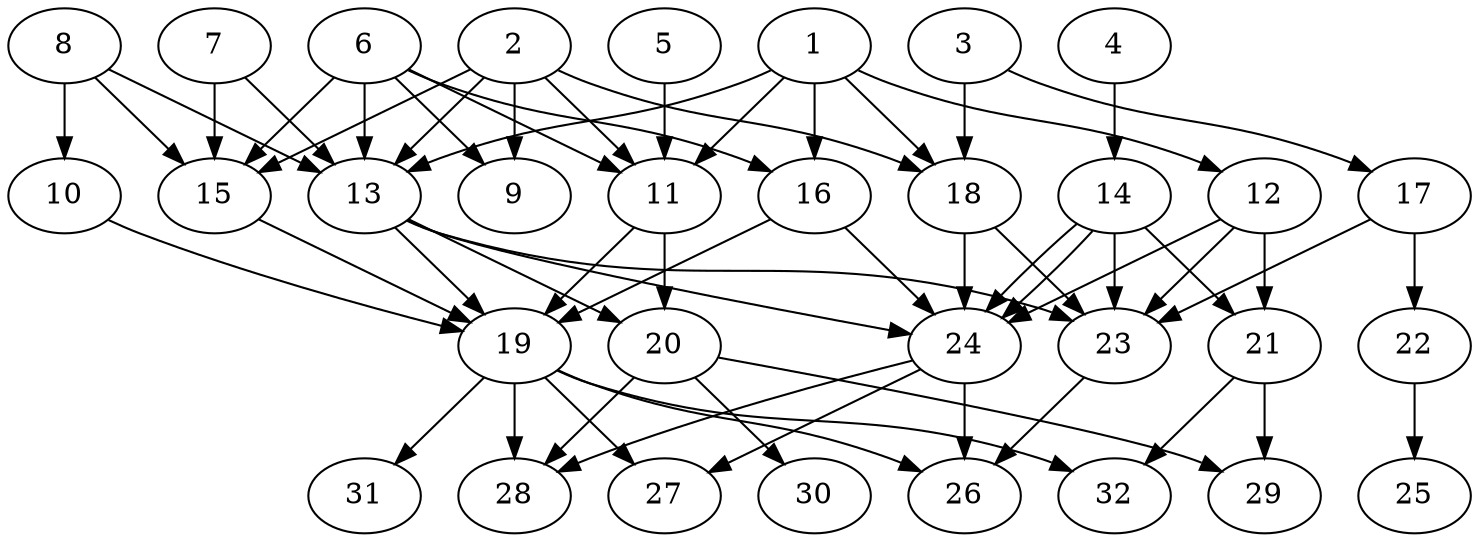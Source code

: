 // DAG (tier=2-normal, mode=compute, n=32, ccr=0.387, fat=0.651, density=0.575, regular=0.563, jump=0.117, mindata=524288, maxdata=8388608)
// DAG automatically generated by daggen at Sun Aug 24 16:33:33 2025
// /home/ermia/Project/Environments/daggen/bin/daggen --dot --ccr 0.387 --fat 0.651 --regular 0.563 --density 0.575 --jump 0.117 --mindata 524288 --maxdata 8388608 -n 32 
digraph G {
  1 [size="29341899663608288", alpha="0.12", expect_size="14670949831804144"]
  1 -> 11 [size ="33655170793472"]
  1 -> 12 [size ="33655170793472"]
  1 -> 13 [size ="33655170793472"]
  1 -> 16 [size ="33655170793472"]
  1 -> 18 [size ="33655170793472"]
  2 [size="488862885928624979968", alpha="0.08", expect_size="244431442964312489984"]
  2 -> 9 [size ="496456687419392"]
  2 -> 11 [size ="496456687419392"]
  2 -> 13 [size ="496456687419392"]
  2 -> 15 [size ="496456687419392"]
  2 -> 18 [size ="496456687419392"]
  3 [size="71805386449062199296", alpha="0.20", expect_size="35902693224531099648"]
  3 -> 17 [size ="138206351720448"]
  3 -> 18 [size ="138206351720448"]
  4 [size="305154530152210944", alpha="0.11", expect_size="152577265076105472"]
  4 -> 14 [size ="315217883955200"]
  5 [size="748132491820533", alpha="0.07", expect_size="374066245910266"]
  5 -> 11 [size ="13808395354112"]
  6 [size="162609277424400", alpha="0.10", expect_size="81304638712200"]
  6 -> 9 [size ="15515569356800"]
  6 -> 11 [size ="15515569356800"]
  6 -> 13 [size ="15515569356800"]
  6 -> 15 [size ="15515569356800"]
  6 -> 16 [size ="15515569356800"]
  7 [size="6224650940757214", alpha="0.18", expect_size="3112325470378607"]
  7 -> 13 [size ="180836989140992"]
  7 -> 15 [size ="180836989140992"]
  8 [size="37751121809508240", alpha="0.07", expect_size="18875560904754120"]
  8 -> 10 [size ="29021228236800"]
  8 -> 13 [size ="29021228236800"]
  8 -> 15 [size ="29021228236800"]
  9 [size="8170272319581773", alpha="0.12", expect_size="4085136159790886"]
  10 [size="11583493831156562", alpha="0.02", expect_size="5791746915578281"]
  10 -> 19 [size ="235635998720000"]
  11 [size="153078558901856704", alpha="0.08", expect_size="76539279450928352"]
  11 -> 19 [size ="257366863904768"]
  11 -> 20 [size ="257366863904768"]
  12 [size="2273185122309140", alpha="0.09", expect_size="1136592561154570"]
  12 -> 21 [size ="79319531520000"]
  12 -> 23 [size ="79319531520000"]
  12 -> 24 [size ="79319531520000"]
  13 [size="31189605879919788", alpha="0.06", expect_size="15594802939959894"]
  13 -> 19 [size ="33487356690432"]
  13 -> 20 [size ="33487356690432"]
  13 -> 23 [size ="33487356690432"]
  13 -> 24 [size ="33487356690432"]
  14 [size="35593872435639412", alpha="0.17", expect_size="17796936217819706"]
  14 -> 21 [size ="65813671313408"]
  14 -> 23 [size ="65813671313408"]
  14 -> 24 [size ="65813671313408"]
  14 -> 24 [size ="65813671313408"]
  15 [size="11754993738721206", alpha="0.15", expect_size="5877496869360603"]
  15 -> 19 [size ="190625152499712"]
  16 [size="169231488860160096", alpha="0.00", expect_size="84615744430080048"]
  16 -> 19 [size ="95268582195200"]
  16 -> 24 [size ="95268582195200"]
  17 [size="2416865820932308", alpha="0.13", expect_size="1208432910466154"]
  17 -> 22 [size ="4756416233472"]
  17 -> 23 [size ="4756416233472"]
  18 [size="15432853292569466", alpha="0.10", expect_size="7716426646284733"]
  18 -> 23 [size ="392580822990848"]
  18 -> 24 [size ="392580822990848"]
  19 [size="608849776056885376", alpha="0.20", expect_size="304424888028442688"]
  19 -> 26 [size ="256160204587008"]
  19 -> 27 [size ="256160204587008"]
  19 -> 28 [size ="256160204587008"]
  19 -> 31 [size ="256160204587008"]
  19 -> 32 [size ="256160204587008"]
  20 [size="6612828578264383488", alpha="0.07", expect_size="3306414289132191744"]
  20 -> 28 [size ="28184791744512"]
  20 -> 29 [size ="28184791744512"]
  20 -> 30 [size ="28184791744512"]
  21 [size="3931427849242928", alpha="0.07", expect_size="1965713924621464"]
  21 -> 29 [size ="4909223116800"]
  21 -> 32 [size ="4909223116800"]
  22 [size="97158916960536352", alpha="0.17", expect_size="48579458480268176"]
  22 -> 25 [size ="68184291934208"]
  23 [size="51955912272370466816", alpha="0.16", expect_size="25977956136185233408"]
  23 -> 26 [size ="111390111039488"]
  24 [size="7481727208433585", alpha="0.11", expect_size="3740863604216792"]
  24 -> 26 [size ="160856935497728"]
  24 -> 27 [size ="160856935497728"]
  24 -> 28 [size ="160856935497728"]
  25 [size="10433446939622494", alpha="0.12", expect_size="5216723469811247"]
  26 [size="30455042075454188", alpha="0.12", expect_size="15227521037727094"]
  27 [size="871024028579286528", alpha="0.18", expect_size="435512014289643264"]
  28 [size="2579410265996181", alpha="0.15", expect_size="1289705132998090"]
  29 [size="12493369551150383104", alpha="0.11", expect_size="6246684775575191552"]
  30 [size="100131829964807184", alpha="0.16", expect_size="50065914982403592"]
  31 [size="6526622236672000000", alpha="0.13", expect_size="3263311118336000000"]
  32 [size="192533432568230445056", alpha="0.09", expect_size="96266716284115222528"]
}